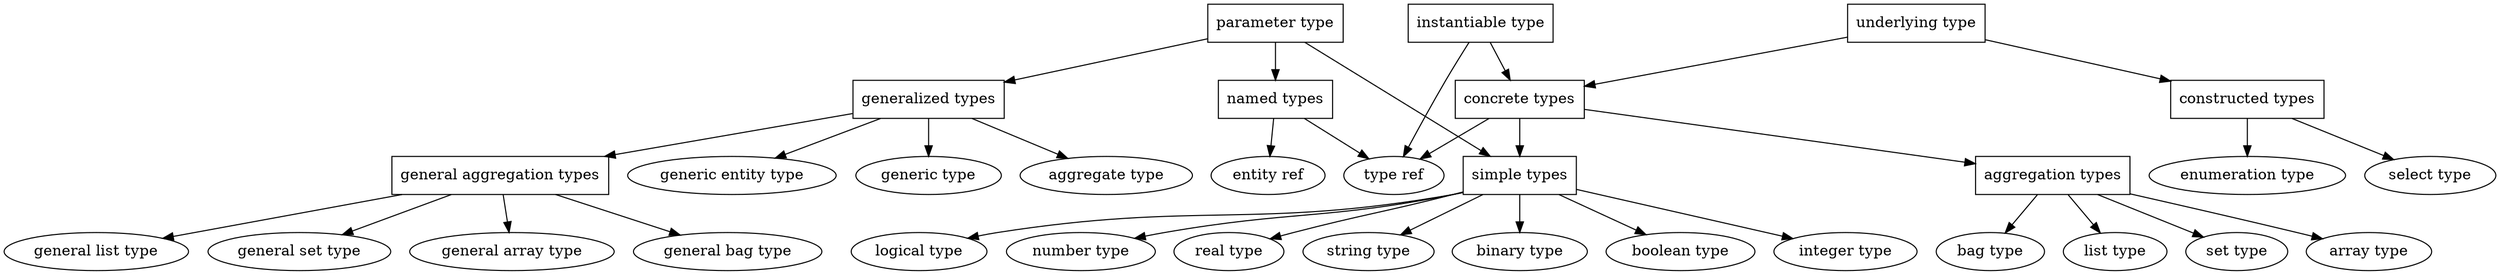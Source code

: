 strict digraph "express_types" {
// the same graph as in types-with-usage, but usage into is removed. See the
// other .dot file for details

"aggregation types" [shape=box]
"aggregation types" -> "array type"
"aggregation types" -> "bag type"
"aggregation types" -> "list type"
"aggregation types" -> "set type"

"binary type"

"boolean type"

"concrete types" [shape=box]
"concrete types" -> "aggregation types"
"concrete types" -> "simple types"
"concrete types" -> "type ref"

"constructed types" [shape=box]
"constructed types" -> "enumeration type"
"constructed types" -> "select type"

"generalized types" [shape=box]
"generalized types" -> "aggregate type"
"generalized types" -> "general aggregation types"
"generalized types" -> "generic entity type"
"generalized types" -> "generic type"

"general aggregation types" [shape=box]
"general aggregation types" -> "general array type"
"general aggregation types" -> "general bag type"
"general aggregation types" -> "general list type"
"general aggregation types" -> "general set type"

"generic entity type"

"generic type"

"instantiable type" [shape=box]
"instantiable type" -> "concrete types"
"instantiable type" -> "type ref"

"integer type"

"logical type"

"named types" [shape=box]
"named types" -> "entity ref"
"named types" -> "type ref"

"number type"

"parameter type" [shape=box]
"parameter type" -> "generalized types"
"parameter type" -> "named types"
"parameter type" -> "simple types"

"real type"

"simple types" [shape=box]
"simple types" -> "binary type"
"simple types" -> "boolean type"
"simple types" -> "integer type"
"simple types" -> "logical type"
"simple types" -> "number type"
"simple types" -> "real type"
"simple types" -> "string type"

"string type"

"underlying type" [shape=box]
"underlying type" -> "concrete types"
"underlying type" -> "constructed types"

}

